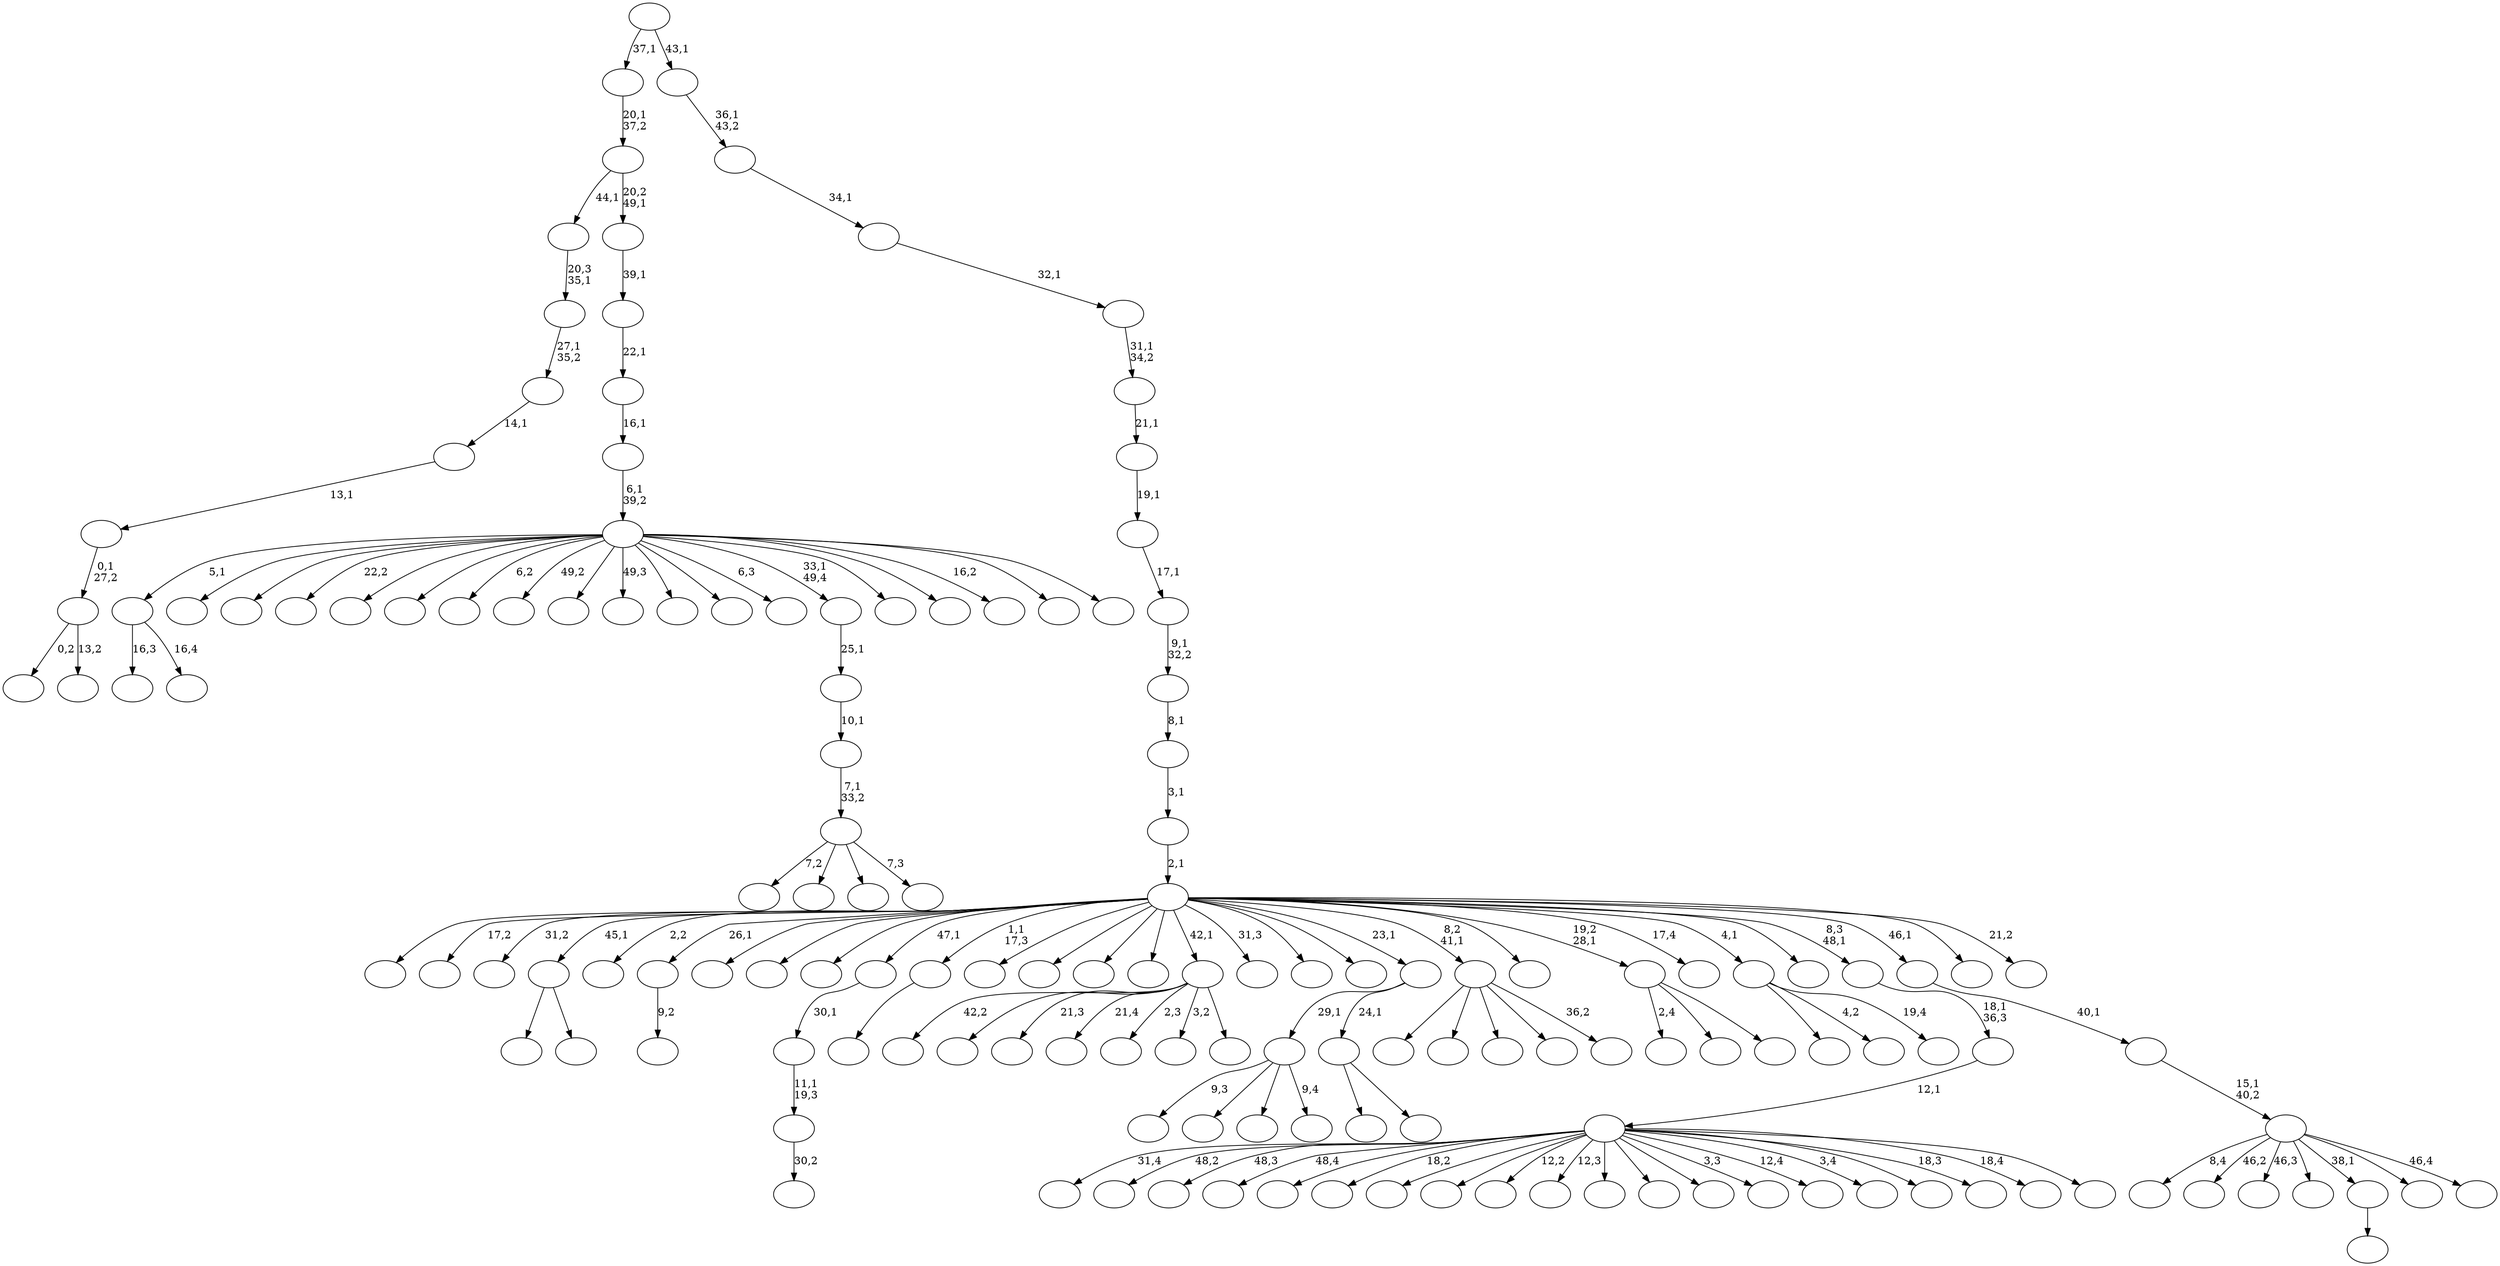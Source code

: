 digraph T {
	150 [label=""]
	149 [label=""]
	148 [label=""]
	147 [label=""]
	146 [label=""]
	145 [label=""]
	144 [label=""]
	143 [label=""]
	142 [label=""]
	141 [label=""]
	140 [label=""]
	139 [label=""]
	138 [label=""]
	137 [label=""]
	136 [label=""]
	135 [label=""]
	134 [label=""]
	133 [label=""]
	132 [label=""]
	131 [label=""]
	130 [label=""]
	129 [label=""]
	128 [label=""]
	127 [label=""]
	126 [label=""]
	125 [label=""]
	124 [label=""]
	123 [label=""]
	122 [label=""]
	121 [label=""]
	120 [label=""]
	119 [label=""]
	118 [label=""]
	117 [label=""]
	116 [label=""]
	115 [label=""]
	114 [label=""]
	113 [label=""]
	112 [label=""]
	111 [label=""]
	110 [label=""]
	109 [label=""]
	108 [label=""]
	107 [label=""]
	106 [label=""]
	105 [label=""]
	104 [label=""]
	103 [label=""]
	102 [label=""]
	101 [label=""]
	100 [label=""]
	99 [label=""]
	98 [label=""]
	97 [label=""]
	96 [label=""]
	95 [label=""]
	94 [label=""]
	93 [label=""]
	92 [label=""]
	91 [label=""]
	90 [label=""]
	89 [label=""]
	88 [label=""]
	87 [label=""]
	86 [label=""]
	85 [label=""]
	84 [label=""]
	83 [label=""]
	82 [label=""]
	81 [label=""]
	80 [label=""]
	79 [label=""]
	78 [label=""]
	77 [label=""]
	76 [label=""]
	75 [label=""]
	74 [label=""]
	73 [label=""]
	72 [label=""]
	71 [label=""]
	70 [label=""]
	69 [label=""]
	68 [label=""]
	67 [label=""]
	66 [label=""]
	65 [label=""]
	64 [label=""]
	63 [label=""]
	62 [label=""]
	61 [label=""]
	60 [label=""]
	59 [label=""]
	58 [label=""]
	57 [label=""]
	56 [label=""]
	55 [label=""]
	54 [label=""]
	53 [label=""]
	52 [label=""]
	51 [label=""]
	50 [label=""]
	49 [label=""]
	48 [label=""]
	47 [label=""]
	46 [label=""]
	45 [label=""]
	44 [label=""]
	43 [label=""]
	42 [label=""]
	41 [label=""]
	40 [label=""]
	39 [label=""]
	38 [label=""]
	37 [label=""]
	36 [label=""]
	35 [label=""]
	34 [label=""]
	33 [label=""]
	32 [label=""]
	31 [label=""]
	30 [label=""]
	29 [label=""]
	28 [label=""]
	27 [label=""]
	26 [label=""]
	25 [label=""]
	24 [label=""]
	23 [label=""]
	22 [label=""]
	21 [label=""]
	20 [label=""]
	19 [label=""]
	18 [label=""]
	17 [label=""]
	16 [label=""]
	15 [label=""]
	14 [label=""]
	13 [label=""]
	12 [label=""]
	11 [label=""]
	10 [label=""]
	9 [label=""]
	8 [label=""]
	7 [label=""]
	6 [label=""]
	5 [label=""]
	4 [label=""]
	3 [label=""]
	2 [label=""]
	1 [label=""]
	0 [label=""]
	142 -> 150 [label="16,3"]
	142 -> 143 [label="16,4"]
	128 -> 130 [label=""]
	128 -> 129 [label=""]
	117 -> 144 [label="0,2"]
	117 -> 118 [label="13,2"]
	116 -> 117 [label="0,1\n27,2"]
	115 -> 116 [label="13,1"]
	114 -> 115 [label="14,1"]
	113 -> 114 [label="27,1\n35,2"]
	112 -> 113 [label="20,3\n35,1"]
	108 -> 109 [label="9,2"]
	93 -> 94 [label="30,2"]
	92 -> 93 [label="11,1\n19,3"]
	91 -> 92 [label="30,1"]
	87 -> 148 [label="9,3"]
	87 -> 147 [label=""]
	87 -> 132 [label=""]
	87 -> 88 [label="9,4"]
	83 -> 84 [label=""]
	70 -> 71 [label=""]
	63 -> 146 [label="7,2"]
	63 -> 145 [label=""]
	63 -> 82 [label=""]
	63 -> 64 [label="7,3"]
	62 -> 63 [label="7,1\n33,2"]
	61 -> 62 [label="10,1"]
	60 -> 61 [label="25,1"]
	57 -> 127 [label="42,2"]
	57 -> 123 [label=""]
	57 -> 100 [label="21,3"]
	57 -> 95 [label="21,4"]
	57 -> 85 [label="2,3"]
	57 -> 79 [label="3,2"]
	57 -> 58 [label=""]
	49 -> 139 [label=""]
	49 -> 50 [label=""]
	48 -> 87 [label="29,1"]
	48 -> 49 [label="24,1"]
	44 -> 149 [label=""]
	44 -> 111 [label=""]
	44 -> 98 [label=""]
	44 -> 75 [label=""]
	44 -> 45 [label="36,2"]
	37 -> 86 [label="2,4"]
	37 -> 52 [label=""]
	37 -> 38 [label=""]
	33 -> 142 [label="5,1"]
	33 -> 141 [label=""]
	33 -> 126 [label=""]
	33 -> 125 [label="22,2"]
	33 -> 121 [label=""]
	33 -> 110 [label=""]
	33 -> 104 [label="6,2"]
	33 -> 102 [label="49,2"]
	33 -> 76 [label=""]
	33 -> 72 [label="49,3"]
	33 -> 69 [label=""]
	33 -> 68 [label=""]
	33 -> 66 [label="6,3"]
	33 -> 60 [label="33,1\n49,4"]
	33 -> 46 [label=""]
	33 -> 41 [label=""]
	33 -> 39 [label="16,2"]
	33 -> 35 [label=""]
	33 -> 34 [label=""]
	32 -> 33 [label="6,1\n39,2"]
	31 -> 32 [label="16,1"]
	30 -> 31 [label="22,1"]
	29 -> 30 [label="39,1"]
	28 -> 112 [label="44,1"]
	28 -> 29 [label="20,2\n49,1"]
	27 -> 28 [label="20,1\n37,2"]
	24 -> 103 [label=""]
	24 -> 40 [label="4,2"]
	24 -> 25 [label="19,4"]
	21 -> 140 [label="31,4"]
	21 -> 138 [label="48,2"]
	21 -> 137 [label="48,3"]
	21 -> 131 [label="48,4"]
	21 -> 122 [label=""]
	21 -> 107 [label="18,2"]
	21 -> 99 [label=""]
	21 -> 97 [label=""]
	21 -> 90 [label="12,2"]
	21 -> 89 [label="12,3"]
	21 -> 80 [label=""]
	21 -> 77 [label=""]
	21 -> 74 [label=""]
	21 -> 73 [label="3,3"]
	21 -> 59 [label="12,4"]
	21 -> 56 [label="3,4"]
	21 -> 53 [label=""]
	21 -> 47 [label="18,3"]
	21 -> 43 [label="18,4"]
	21 -> 22 [label=""]
	20 -> 21 [label="12,1"]
	19 -> 20 [label="18,1\n36,3"]
	17 -> 135 [label="8,4"]
	17 -> 124 [label="46,2"]
	17 -> 120 [label="46,3"]
	17 -> 105 [label=""]
	17 -> 70 [label="38,1"]
	17 -> 26 [label=""]
	17 -> 18 [label="46,4"]
	16 -> 17 [label="15,1\n40,2"]
	15 -> 16 [label="40,1"]
	12 -> 136 [label=""]
	12 -> 134 [label="17,2"]
	12 -> 133 [label="31,2"]
	12 -> 128 [label="45,1"]
	12 -> 119 [label="2,2"]
	12 -> 108 [label="26,1"]
	12 -> 106 [label=""]
	12 -> 101 [label=""]
	12 -> 96 [label=""]
	12 -> 91 [label="47,1"]
	12 -> 83 [label="1,1\n17,3"]
	12 -> 81 [label=""]
	12 -> 78 [label=""]
	12 -> 67 [label=""]
	12 -> 65 [label=""]
	12 -> 57 [label="42,1"]
	12 -> 55 [label="31,3"]
	12 -> 54 [label=""]
	12 -> 51 [label=""]
	12 -> 48 [label="23,1"]
	12 -> 44 [label="8,2\n41,1"]
	12 -> 42 [label=""]
	12 -> 37 [label="19,2\n28,1"]
	12 -> 36 [label="17,4"]
	12 -> 24 [label="4,1"]
	12 -> 23 [label=""]
	12 -> 19 [label="8,3\n48,1"]
	12 -> 15 [label="46,1"]
	12 -> 14 [label=""]
	12 -> 13 [label="21,2"]
	11 -> 12 [label="2,1"]
	10 -> 11 [label="3,1"]
	9 -> 10 [label="8,1"]
	8 -> 9 [label="9,1\n32,2"]
	7 -> 8 [label="17,1"]
	6 -> 7 [label="19,1"]
	5 -> 6 [label="21,1"]
	4 -> 5 [label="31,1\n34,2"]
	3 -> 4 [label="32,1"]
	2 -> 3 [label="34,1"]
	1 -> 2 [label="36,1\n43,2"]
	0 -> 27 [label="37,1"]
	0 -> 1 [label="43,1"]
}
